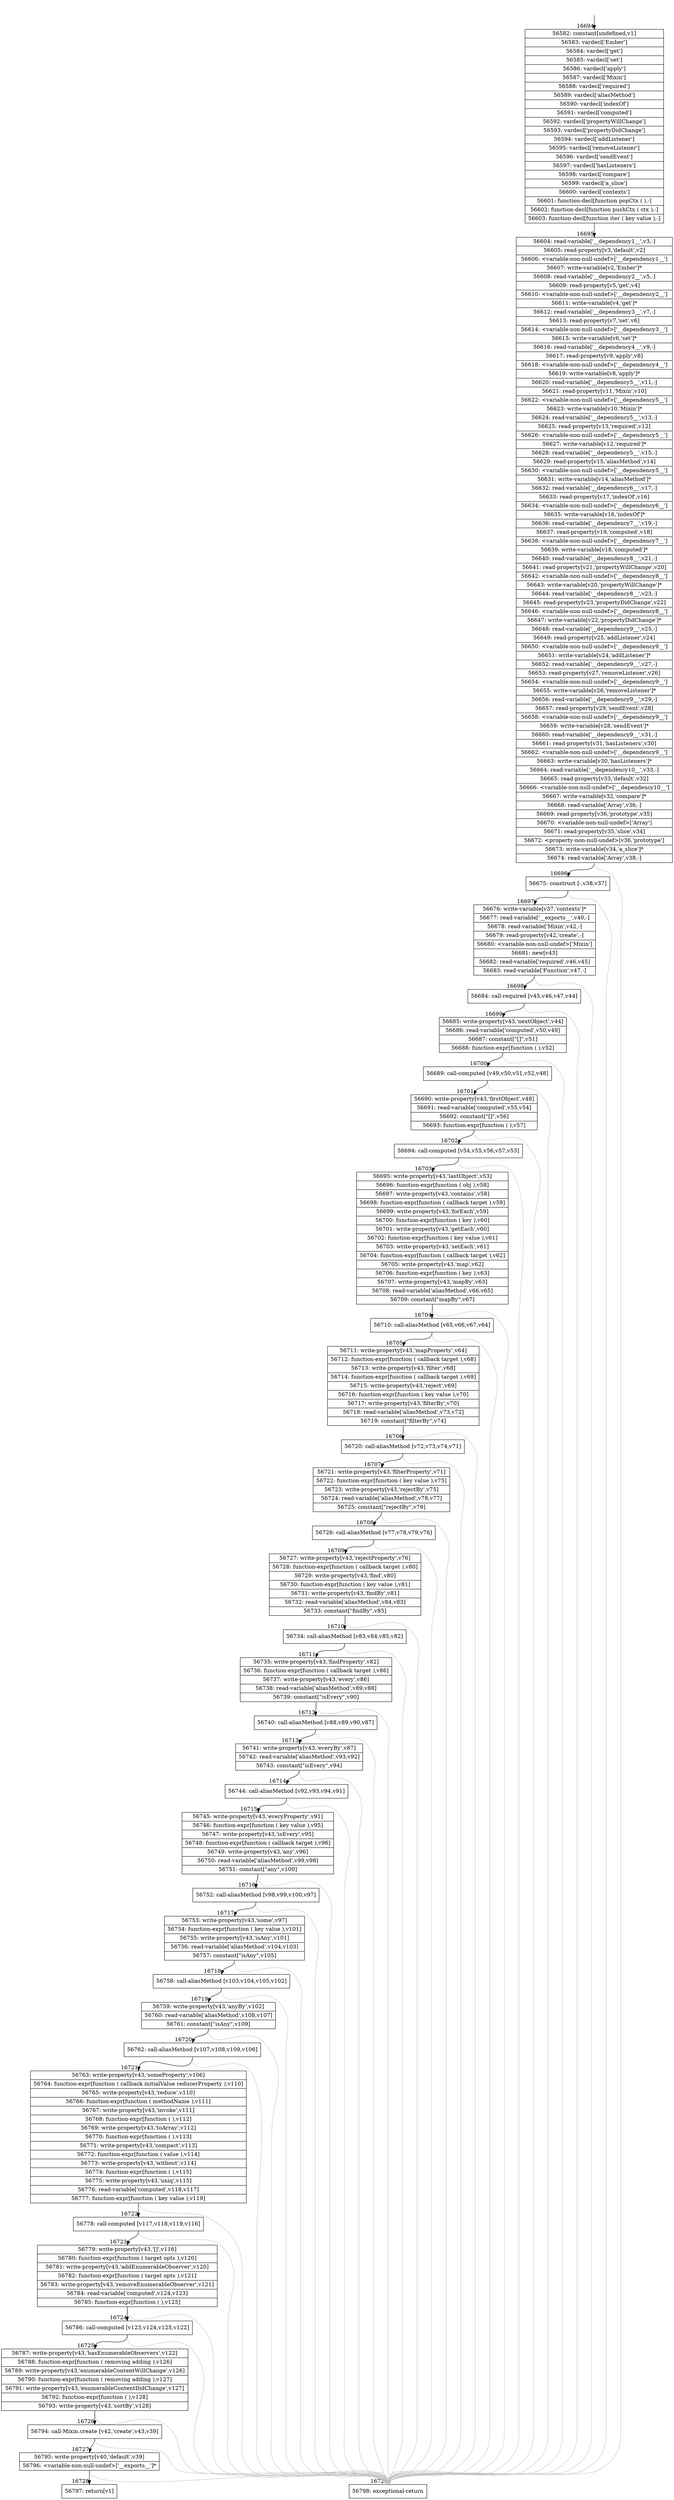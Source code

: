 digraph {
rankdir="TD"
BB_entry1375[shape=none,label=""];
BB_entry1375 -> BB16694 [tailport=s, headport=n, headlabel="    16694"]
BB16694 [shape=record label="{56582: constant[undefined,v1]|56583: vardecl['Ember']|56584: vardecl['get']|56585: vardecl['set']|56586: vardecl['apply']|56587: vardecl['Mixin']|56588: vardecl['required']|56589: vardecl['aliasMethod']|56590: vardecl['indexOf']|56591: vardecl['computed']|56592: vardecl['propertyWillChange']|56593: vardecl['propertyDidChange']|56594: vardecl['addListener']|56595: vardecl['removeListener']|56596: vardecl['sendEvent']|56597: vardecl['hasListeners']|56598: vardecl['compare']|56599: vardecl['a_slice']|56600: vardecl['contexts']|56601: function-decl[function popCtx ( ),-]|56602: function-decl[function pushCtx ( ctx ),-]|56603: function-decl[function iter ( key value ),-]}" ] 
BB16694 -> BB16695 [tailport=s, headport=n, headlabel="      16695"]
BB16695 [shape=record label="{56604: read-variable['__dependency1__',v3,-]|56605: read-property[v3,'default',v2]|56606: \<variable-non-null-undef\>['__dependency1__']|56607: write-variable[v2,'Ember']*|56608: read-variable['__dependency2__',v5,-]|56609: read-property[v5,'get',v4]|56610: \<variable-non-null-undef\>['__dependency2__']|56611: write-variable[v4,'get']*|56612: read-variable['__dependency3__',v7,-]|56613: read-property[v7,'set',v6]|56614: \<variable-non-null-undef\>['__dependency3__']|56615: write-variable[v6,'set']*|56616: read-variable['__dependency4__',v9,-]|56617: read-property[v9,'apply',v8]|56618: \<variable-non-null-undef\>['__dependency4__']|56619: write-variable[v8,'apply']*|56620: read-variable['__dependency5__',v11,-]|56621: read-property[v11,'Mixin',v10]|56622: \<variable-non-null-undef\>['__dependency5__']|56623: write-variable[v10,'Mixin']*|56624: read-variable['__dependency5__',v13,-]|56625: read-property[v13,'required',v12]|56626: \<variable-non-null-undef\>['__dependency5__']|56627: write-variable[v12,'required']*|56628: read-variable['__dependency5__',v15,-]|56629: read-property[v15,'aliasMethod',v14]|56630: \<variable-non-null-undef\>['__dependency5__']|56631: write-variable[v14,'aliasMethod']*|56632: read-variable['__dependency6__',v17,-]|56633: read-property[v17,'indexOf',v16]|56634: \<variable-non-null-undef\>['__dependency6__']|56635: write-variable[v16,'indexOf']*|56636: read-variable['__dependency7__',v19,-]|56637: read-property[v19,'computed',v18]|56638: \<variable-non-null-undef\>['__dependency7__']|56639: write-variable[v18,'computed']*|56640: read-variable['__dependency8__',v21,-]|56641: read-property[v21,'propertyWillChange',v20]|56642: \<variable-non-null-undef\>['__dependency8__']|56643: write-variable[v20,'propertyWillChange']*|56644: read-variable['__dependency8__',v23,-]|56645: read-property[v23,'propertyDidChange',v22]|56646: \<variable-non-null-undef\>['__dependency8__']|56647: write-variable[v22,'propertyDidChange']*|56648: read-variable['__dependency9__',v25,-]|56649: read-property[v25,'addListener',v24]|56650: \<variable-non-null-undef\>['__dependency9__']|56651: write-variable[v24,'addListener']*|56652: read-variable['__dependency9__',v27,-]|56653: read-property[v27,'removeListener',v26]|56654: \<variable-non-null-undef\>['__dependency9__']|56655: write-variable[v26,'removeListener']*|56656: read-variable['__dependency9__',v29,-]|56657: read-property[v29,'sendEvent',v28]|56658: \<variable-non-null-undef\>['__dependency9__']|56659: write-variable[v28,'sendEvent']*|56660: read-variable['__dependency9__',v31,-]|56661: read-property[v31,'hasListeners',v30]|56662: \<variable-non-null-undef\>['__dependency9__']|56663: write-variable[v30,'hasListeners']*|56664: read-variable['__dependency10__',v33,-]|56665: read-property[v33,'default',v32]|56666: \<variable-non-null-undef\>['__dependency10__']|56667: write-variable[v32,'compare']*|56668: read-variable['Array',v36,-]|56669: read-property[v36,'prototype',v35]|56670: \<variable-non-null-undef\>['Array']|56671: read-property[v35,'slice',v34]|56672: \<property-non-null-undef\>[v36,'prototype']|56673: write-variable[v34,'a_slice']*|56674: read-variable['Array',v38,-]}" ] 
BB16695 -> BB16696 [tailport=s, headport=n, headlabel="      16696"]
BB16695 -> BB16729 [tailport=s, headport=n, color=gray, headlabel="      16729"]
BB16696 [shape=record label="{56675: construct [-,v38,v37]}" ] 
BB16696 -> BB16697 [tailport=s, headport=n, headlabel="      16697"]
BB16696 -> BB16729 [tailport=s, headport=n, color=gray]
BB16697 [shape=record label="{56676: write-variable[v37,'contexts']*|56677: read-variable['__exports__',v40,-]|56678: read-variable['Mixin',v42,-]|56679: read-property[v42,'create',-]|56680: \<variable-non-null-undef\>['Mixin']|56681: new[v43]|56682: read-variable['required',v46,v45]|56683: read-variable['Function',v47,-]}" ] 
BB16697 -> BB16698 [tailport=s, headport=n, headlabel="      16698"]
BB16697 -> BB16729 [tailport=s, headport=n, color=gray]
BB16698 [shape=record label="{56684: call-required [v45,v46,v47,v44]}" ] 
BB16698 -> BB16699 [tailport=s, headport=n, headlabel="      16699"]
BB16698 -> BB16729 [tailport=s, headport=n, color=gray]
BB16699 [shape=record label="{56685: write-property[v43,'nextObject',v44]|56686: read-variable['computed',v50,v49]|56687: constant[\"[]\",v51]|56688: function-expr[function ( ),v52]}" ] 
BB16699 -> BB16700 [tailport=s, headport=n, headlabel="      16700"]
BB16699 -> BB16729 [tailport=s, headport=n, color=gray]
BB16700 [shape=record label="{56689: call-computed [v49,v50,v51,v52,v48]}" ] 
BB16700 -> BB16701 [tailport=s, headport=n, headlabel="      16701"]
BB16700 -> BB16729 [tailport=s, headport=n, color=gray]
BB16701 [shape=record label="{56690: write-property[v43,'firstObject',v48]|56691: read-variable['computed',v55,v54]|56692: constant[\"[]\",v56]|56693: function-expr[function ( ),v57]}" ] 
BB16701 -> BB16702 [tailport=s, headport=n, headlabel="      16702"]
BB16701 -> BB16729 [tailport=s, headport=n, color=gray]
BB16702 [shape=record label="{56694: call-computed [v54,v55,v56,v57,v53]}" ] 
BB16702 -> BB16703 [tailport=s, headport=n, headlabel="      16703"]
BB16702 -> BB16729 [tailport=s, headport=n, color=gray]
BB16703 [shape=record label="{56695: write-property[v43,'lastObject',v53]|56696: function-expr[function ( obj ),v58]|56697: write-property[v43,'contains',v58]|56698: function-expr[function ( callback target ),v59]|56699: write-property[v43,'forEach',v59]|56700: function-expr[function ( key ),v60]|56701: write-property[v43,'getEach',v60]|56702: function-expr[function ( key value ),v61]|56703: write-property[v43,'setEach',v61]|56704: function-expr[function ( callback target ),v62]|56705: write-property[v43,'map',v62]|56706: function-expr[function ( key ),v63]|56707: write-property[v43,'mapBy',v63]|56708: read-variable['aliasMethod',v66,v65]|56709: constant[\"mapBy\",v67]}" ] 
BB16703 -> BB16704 [tailport=s, headport=n, headlabel="      16704"]
BB16703 -> BB16729 [tailport=s, headport=n, color=gray]
BB16704 [shape=record label="{56710: call-aliasMethod [v65,v66,v67,v64]}" ] 
BB16704 -> BB16705 [tailport=s, headport=n, headlabel="      16705"]
BB16704 -> BB16729 [tailport=s, headport=n, color=gray]
BB16705 [shape=record label="{56711: write-property[v43,'mapProperty',v64]|56712: function-expr[function ( callback target ),v68]|56713: write-property[v43,'filter',v68]|56714: function-expr[function ( callback target ),v69]|56715: write-property[v43,'reject',v69]|56716: function-expr[function ( key value ),v70]|56717: write-property[v43,'filterBy',v70]|56718: read-variable['aliasMethod',v73,v72]|56719: constant[\"filterBy\",v74]}" ] 
BB16705 -> BB16706 [tailport=s, headport=n, headlabel="      16706"]
BB16705 -> BB16729 [tailport=s, headport=n, color=gray]
BB16706 [shape=record label="{56720: call-aliasMethod [v72,v73,v74,v71]}" ] 
BB16706 -> BB16707 [tailport=s, headport=n, headlabel="      16707"]
BB16706 -> BB16729 [tailport=s, headport=n, color=gray]
BB16707 [shape=record label="{56721: write-property[v43,'filterProperty',v71]|56722: function-expr[function ( key value ),v75]|56723: write-property[v43,'rejectBy',v75]|56724: read-variable['aliasMethod',v78,v77]|56725: constant[\"rejectBy\",v79]}" ] 
BB16707 -> BB16708 [tailport=s, headport=n, headlabel="      16708"]
BB16707 -> BB16729 [tailport=s, headport=n, color=gray]
BB16708 [shape=record label="{56726: call-aliasMethod [v77,v78,v79,v76]}" ] 
BB16708 -> BB16709 [tailport=s, headport=n, headlabel="      16709"]
BB16708 -> BB16729 [tailport=s, headport=n, color=gray]
BB16709 [shape=record label="{56727: write-property[v43,'rejectProperty',v76]|56728: function-expr[function ( callback target ),v80]|56729: write-property[v43,'find',v80]|56730: function-expr[function ( key value ),v81]|56731: write-property[v43,'findBy',v81]|56732: read-variable['aliasMethod',v84,v83]|56733: constant[\"findBy\",v85]}" ] 
BB16709 -> BB16710 [tailport=s, headport=n, headlabel="      16710"]
BB16709 -> BB16729 [tailport=s, headport=n, color=gray]
BB16710 [shape=record label="{56734: call-aliasMethod [v83,v84,v85,v82]}" ] 
BB16710 -> BB16711 [tailport=s, headport=n, headlabel="      16711"]
BB16710 -> BB16729 [tailport=s, headport=n, color=gray]
BB16711 [shape=record label="{56735: write-property[v43,'findProperty',v82]|56736: function-expr[function ( callback target ),v86]|56737: write-property[v43,'every',v86]|56738: read-variable['aliasMethod',v89,v88]|56739: constant[\"isEvery\",v90]}" ] 
BB16711 -> BB16712 [tailport=s, headport=n, headlabel="      16712"]
BB16711 -> BB16729 [tailport=s, headport=n, color=gray]
BB16712 [shape=record label="{56740: call-aliasMethod [v88,v89,v90,v87]}" ] 
BB16712 -> BB16713 [tailport=s, headport=n, headlabel="      16713"]
BB16712 -> BB16729 [tailport=s, headport=n, color=gray]
BB16713 [shape=record label="{56741: write-property[v43,'everyBy',v87]|56742: read-variable['aliasMethod',v93,v92]|56743: constant[\"isEvery\",v94]}" ] 
BB16713 -> BB16714 [tailport=s, headport=n, headlabel="      16714"]
BB16713 -> BB16729 [tailport=s, headport=n, color=gray]
BB16714 [shape=record label="{56744: call-aliasMethod [v92,v93,v94,v91]}" ] 
BB16714 -> BB16715 [tailport=s, headport=n, headlabel="      16715"]
BB16714 -> BB16729 [tailport=s, headport=n, color=gray]
BB16715 [shape=record label="{56745: write-property[v43,'everyProperty',v91]|56746: function-expr[function ( key value ),v95]|56747: write-property[v43,'isEvery',v95]|56748: function-expr[function ( callback target ),v96]|56749: write-property[v43,'any',v96]|56750: read-variable['aliasMethod',v99,v98]|56751: constant[\"any\",v100]}" ] 
BB16715 -> BB16716 [tailport=s, headport=n, headlabel="      16716"]
BB16715 -> BB16729 [tailport=s, headport=n, color=gray]
BB16716 [shape=record label="{56752: call-aliasMethod [v98,v99,v100,v97]}" ] 
BB16716 -> BB16717 [tailport=s, headport=n, headlabel="      16717"]
BB16716 -> BB16729 [tailport=s, headport=n, color=gray]
BB16717 [shape=record label="{56753: write-property[v43,'some',v97]|56754: function-expr[function ( key value ),v101]|56755: write-property[v43,'isAny',v101]|56756: read-variable['aliasMethod',v104,v103]|56757: constant[\"isAny\",v105]}" ] 
BB16717 -> BB16718 [tailport=s, headport=n, headlabel="      16718"]
BB16717 -> BB16729 [tailport=s, headport=n, color=gray]
BB16718 [shape=record label="{56758: call-aliasMethod [v103,v104,v105,v102]}" ] 
BB16718 -> BB16719 [tailport=s, headport=n, headlabel="      16719"]
BB16718 -> BB16729 [tailport=s, headport=n, color=gray]
BB16719 [shape=record label="{56759: write-property[v43,'anyBy',v102]|56760: read-variable['aliasMethod',v108,v107]|56761: constant[\"isAny\",v109]}" ] 
BB16719 -> BB16720 [tailport=s, headport=n, headlabel="      16720"]
BB16719 -> BB16729 [tailport=s, headport=n, color=gray]
BB16720 [shape=record label="{56762: call-aliasMethod [v107,v108,v109,v106]}" ] 
BB16720 -> BB16721 [tailport=s, headport=n, headlabel="      16721"]
BB16720 -> BB16729 [tailport=s, headport=n, color=gray]
BB16721 [shape=record label="{56763: write-property[v43,'someProperty',v106]|56764: function-expr[function ( callback initialValue reducerProperty ),v110]|56765: write-property[v43,'reduce',v110]|56766: function-expr[function ( methodName ),v111]|56767: write-property[v43,'invoke',v111]|56768: function-expr[function ( ),v112]|56769: write-property[v43,'toArray',v112]|56770: function-expr[function ( ),v113]|56771: write-property[v43,'compact',v113]|56772: function-expr[function ( value ),v114]|56773: write-property[v43,'without',v114]|56774: function-expr[function ( ),v115]|56775: write-property[v43,'uniq',v115]|56776: read-variable['computed',v118,v117]|56777: function-expr[function ( key value ),v119]}" ] 
BB16721 -> BB16722 [tailport=s, headport=n, headlabel="      16722"]
BB16721 -> BB16729 [tailport=s, headport=n, color=gray]
BB16722 [shape=record label="{56778: call-computed [v117,v118,v119,v116]}" ] 
BB16722 -> BB16723 [tailport=s, headport=n, headlabel="      16723"]
BB16722 -> BB16729 [tailport=s, headport=n, color=gray]
BB16723 [shape=record label="{56779: write-property[v43,'[]',v116]|56780: function-expr[function ( target opts ),v120]|56781: write-property[v43,'addEnumerableObserver',v120]|56782: function-expr[function ( target opts ),v121]|56783: write-property[v43,'removeEnumerableObserver',v121]|56784: read-variable['computed',v124,v123]|56785: function-expr[function ( ),v125]}" ] 
BB16723 -> BB16724 [tailport=s, headport=n, headlabel="      16724"]
BB16723 -> BB16729 [tailport=s, headport=n, color=gray]
BB16724 [shape=record label="{56786: call-computed [v123,v124,v125,v122]}" ] 
BB16724 -> BB16725 [tailport=s, headport=n, headlabel="      16725"]
BB16724 -> BB16729 [tailport=s, headport=n, color=gray]
BB16725 [shape=record label="{56787: write-property[v43,'hasEnumerableObservers',v122]|56788: function-expr[function ( removing adding ),v126]|56789: write-property[v43,'enumerableContentWillChange',v126]|56790: function-expr[function ( removing adding ),v127]|56791: write-property[v43,'enumerableContentDidChange',v127]|56792: function-expr[function ( ),v128]|56793: write-property[v43,'sortBy',v128]}" ] 
BB16725 -> BB16726 [tailport=s, headport=n, headlabel="      16726"]
BB16725 -> BB16729 [tailport=s, headport=n, color=gray]
BB16726 [shape=record label="{56794: call-Mixin.create [v42,'create',v43,v39]}" ] 
BB16726 -> BB16727 [tailport=s, headport=n, headlabel="      16727"]
BB16726 -> BB16729 [tailport=s, headport=n, color=gray]
BB16727 [shape=record label="{56795: write-property[v40,'default',v39]|56796: \<variable-non-null-undef\>['__exports__']*}" ] 
BB16727 -> BB16728 [tailport=s, headport=n, headlabel="      16728"]
BB16727 -> BB16729 [tailport=s, headport=n, color=gray]
BB16728 [shape=record label="{56797: return[v1]}" ] 
BB16729 [shape=record label="{56798: exceptional-return}" ] 
//#$~ 31227
}
